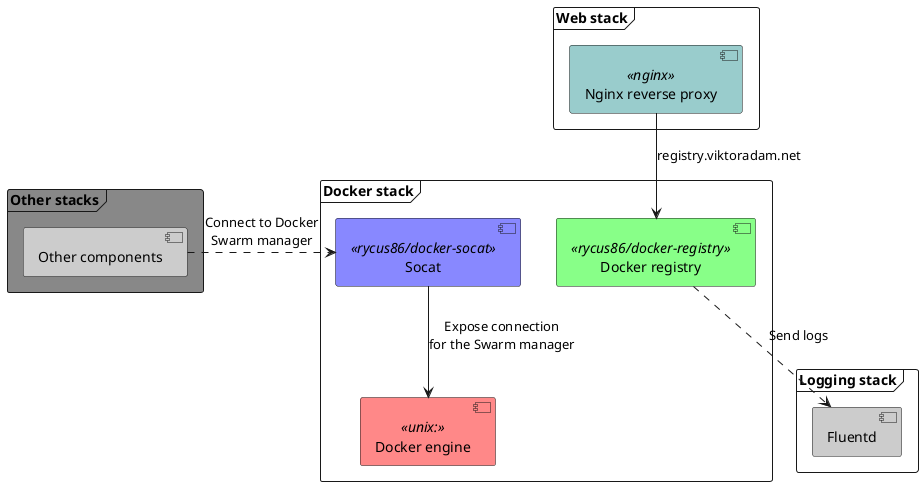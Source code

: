 @startuml

frame "Docker stack" as stack {
    [Docker registry] << rycus86/docker-registry >> as registry #8f8
    [Socat] << rycus86/docker-socat >> as socat #88f

    [Docker engine] << unix: >> as engine #f88
}

frame "Web stack" as web_stack {
    [Nginx reverse proxy] << nginx >> as nginx #9cc
}

frame "Logging stack" {
    [Fluentd] #ccc
}

frame "Other stacks" #888 {
    [Other components] as others #ccc
}

nginx --> registry : registry.viktoradam.net

registry ..> [Fluentd] : Send logs

socat --> engine : Expose connection\nfor the Swarm manager
others .> socat : Connect to Docker\nSwarm manager

@enduml